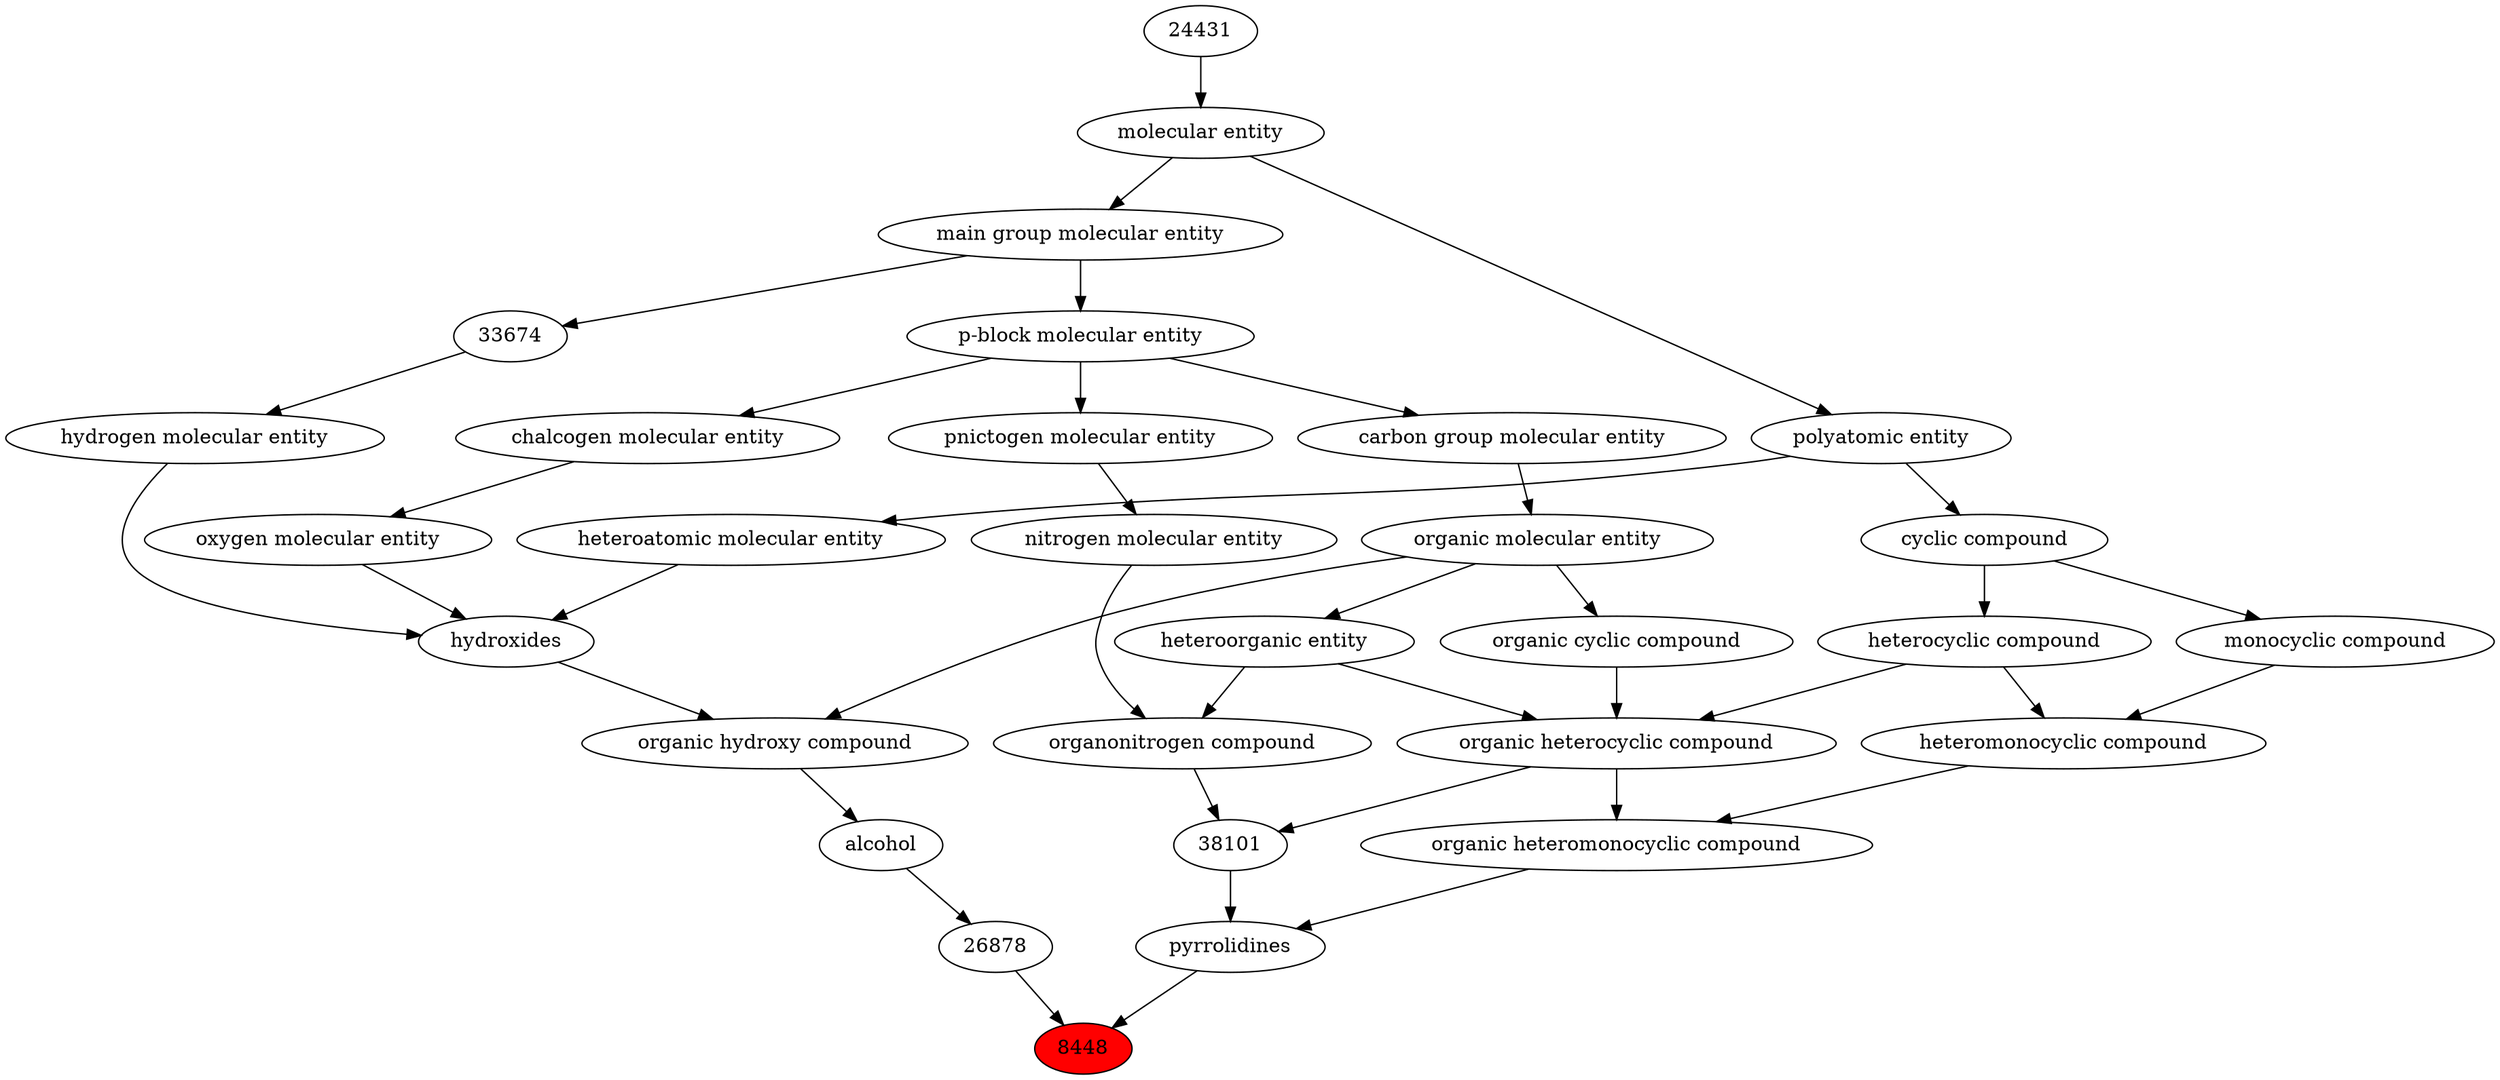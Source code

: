 digraph tree{ 
8448 [label="8448" fillcolor=red style=filled]
26878 -> 8448
38260 -> 8448
26878 [label="26878"]
30879 -> 26878
38260 [label="pyrrolidines"]
38101 -> 38260
25693 -> 38260
30879 [label="alcohol"]
33822 -> 30879
38101 [label="38101"]
24532 -> 38101
35352 -> 38101
25693 [label="organic heteromonocyclic compound"]
33670 -> 25693
24532 -> 25693
33822 [label="organic hydroxy compound"]
24651 -> 33822
50860 -> 33822
24532 [label="organic heterocyclic compound"]
33285 -> 24532
33832 -> 24532
5686 -> 24532
35352 [label="organonitrogen compound"]
51143 -> 35352
33285 -> 35352
33670 [label="heteromonocyclic compound"]
5686 -> 33670
33661 -> 33670
24651 [label="hydroxides"]
25806 -> 24651
33608 -> 24651
37577 -> 24651
50860 [label="organic molecular entity"]
33582 -> 50860
33285 [label="heteroorganic entity"]
50860 -> 33285
33832 [label="organic cyclic compound"]
50860 -> 33832
5686 [label="heterocyclic compound"]
33595 -> 5686
51143 [label="nitrogen molecular entity"]
33302 -> 51143
33661 [label="monocyclic compound"]
33595 -> 33661
25806 [label="oxygen molecular entity"]
33304 -> 25806
33608 [label="hydrogen molecular entity"]
33674 -> 33608
37577 [label="heteroatomic molecular entity"]
36357 -> 37577
33582 [label="carbon group molecular entity"]
33675 -> 33582
33595 [label="cyclic compound"]
36357 -> 33595
33302 [label="pnictogen molecular entity"]
33675 -> 33302
33304 [label="chalcogen molecular entity"]
33675 -> 33304
33674 [label="33674"]
33579 -> 33674
36357 [label="polyatomic entity"]
23367 -> 36357
33675 [label="p-block molecular entity"]
33579 -> 33675
33579 [label="main group molecular entity"]
23367 -> 33579
23367 [label="molecular entity"]
24431 -> 23367
24431 [label="24431"]
}